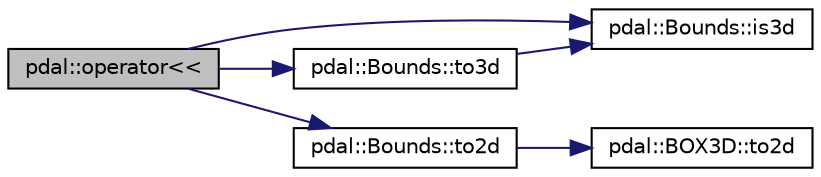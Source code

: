 digraph "pdal::operator&lt;&lt;"
{
  edge [fontname="Helvetica",fontsize="10",labelfontname="Helvetica",labelfontsize="10"];
  node [fontname="Helvetica",fontsize="10",shape=record];
  rankdir="LR";
  Node1 [label="pdal::operator\<\<",height=0.2,width=0.4,color="black", fillcolor="grey75", style="filled", fontcolor="black"];
  Node1 -> Node2 [color="midnightblue",fontsize="10",style="solid",fontname="Helvetica"];
  Node2 [label="pdal::Bounds::is3d",height=0.2,width=0.4,color="black", fillcolor="white", style="filled",URL="$classpdal_1_1Bounds.html#aa19e50d711ef69647ff7b20c17c8884a"];
  Node1 -> Node3 [color="midnightblue",fontsize="10",style="solid",fontname="Helvetica"];
  Node3 [label="pdal::Bounds::to2d",height=0.2,width=0.4,color="black", fillcolor="white", style="filled",URL="$classpdal_1_1Bounds.html#afd2e46aeca01bdb8ce8efa7538adc212"];
  Node3 -> Node4 [color="midnightblue",fontsize="10",style="solid",fontname="Helvetica"];
  Node4 [label="pdal::BOX3D::to2d",height=0.2,width=0.4,color="black", fillcolor="white", style="filled",URL="$classpdal_1_1BOX3D.html#a2d5d7874dc81428fb8435721348654e0"];
  Node1 -> Node5 [color="midnightblue",fontsize="10",style="solid",fontname="Helvetica"];
  Node5 [label="pdal::Bounds::to3d",height=0.2,width=0.4,color="black", fillcolor="white", style="filled",URL="$classpdal_1_1Bounds.html#a5ab954f8c32a77f828ece6a35e533c99"];
  Node5 -> Node2 [color="midnightblue",fontsize="10",style="solid",fontname="Helvetica"];
}
